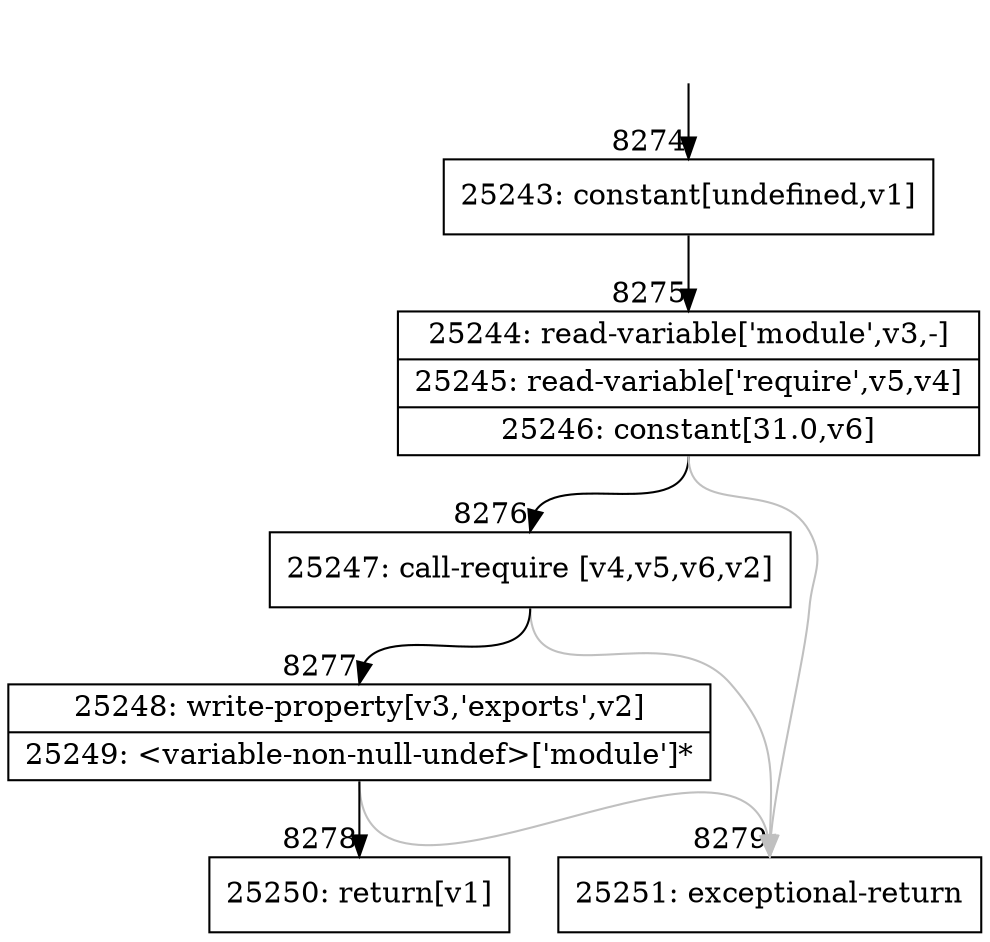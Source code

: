 digraph {
rankdir="TD"
BB_entry470[shape=none,label=""];
BB_entry470 -> BB8274 [tailport=s, headport=n, headlabel="    8274"]
BB8274 [shape=record label="{25243: constant[undefined,v1]}" ] 
BB8274 -> BB8275 [tailport=s, headport=n, headlabel="      8275"]
BB8275 [shape=record label="{25244: read-variable['module',v3,-]|25245: read-variable['require',v5,v4]|25246: constant[31.0,v6]}" ] 
BB8275 -> BB8276 [tailport=s, headport=n, headlabel="      8276"]
BB8275 -> BB8279 [tailport=s, headport=n, color=gray, headlabel="      8279"]
BB8276 [shape=record label="{25247: call-require [v4,v5,v6,v2]}" ] 
BB8276 -> BB8277 [tailport=s, headport=n, headlabel="      8277"]
BB8276 -> BB8279 [tailport=s, headport=n, color=gray]
BB8277 [shape=record label="{25248: write-property[v3,'exports',v2]|25249: \<variable-non-null-undef\>['module']*}" ] 
BB8277 -> BB8278 [tailport=s, headport=n, headlabel="      8278"]
BB8277 -> BB8279 [tailport=s, headport=n, color=gray]
BB8278 [shape=record label="{25250: return[v1]}" ] 
BB8279 [shape=record label="{25251: exceptional-return}" ] 
//#$~ 7596
}
